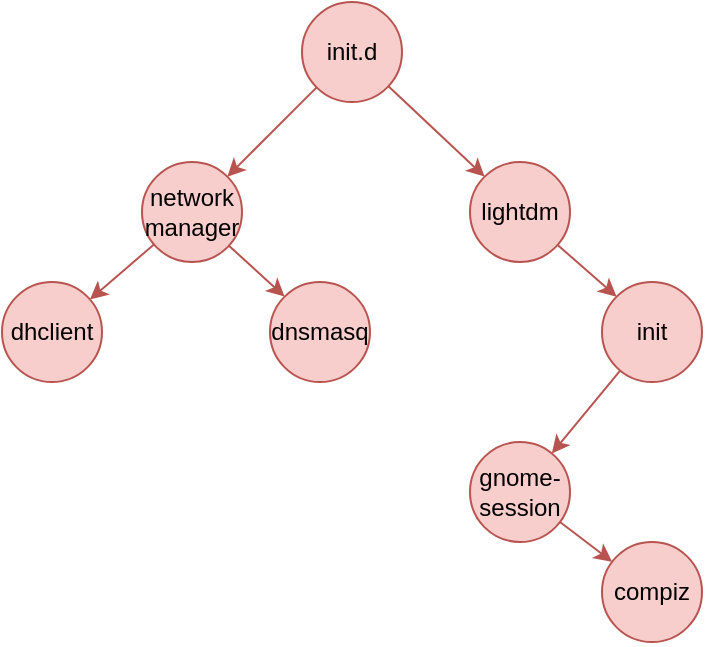 <mxfile version="13.4.2" type="github">
  <diagram id="67wr3U5l7DAJpZReZz4v" name="Page-1">
    <mxGraphModel dx="2066" dy="1105" grid="1" gridSize="10" guides="1" tooltips="1" connect="1" arrows="1" fold="1" page="1" pageScale="1" pageWidth="827" pageHeight="1169" math="0" shadow="0">
      <root>
        <mxCell id="0" />
        <mxCell id="1" parent="0" />
        <mxCell id="zqkX53XnJ3A-r3jD0vPx-9" style="rounded=0;orthogonalLoop=1;jettySize=auto;html=1;entryX=1;entryY=0;entryDx=0;entryDy=0;fillColor=#f8cecc;strokeColor=#b85450;" edge="1" parent="1" source="zqkX53XnJ3A-r3jD0vPx-1" target="zqkX53XnJ3A-r3jD0vPx-2">
          <mxGeometry relative="1" as="geometry" />
        </mxCell>
        <mxCell id="zqkX53XnJ3A-r3jD0vPx-10" style="edgeStyle=none;rounded=0;orthogonalLoop=1;jettySize=auto;html=1;entryX=0;entryY=0;entryDx=0;entryDy=0;fillColor=#f8cecc;strokeColor=#b85450;" edge="1" parent="1" source="zqkX53XnJ3A-r3jD0vPx-1" target="zqkX53XnJ3A-r3jD0vPx-3">
          <mxGeometry relative="1" as="geometry" />
        </mxCell>
        <mxCell id="zqkX53XnJ3A-r3jD0vPx-1" value="init.d" style="ellipse;whiteSpace=wrap;html=1;aspect=fixed;fillColor=#f8cecc;strokeColor=#b85450;" vertex="1" parent="1">
          <mxGeometry x="380" y="270" width="50" height="50" as="geometry" />
        </mxCell>
        <mxCell id="zqkX53XnJ3A-r3jD0vPx-11" style="edgeStyle=none;rounded=0;orthogonalLoop=1;jettySize=auto;html=1;fillColor=#f8cecc;strokeColor=#b85450;" edge="1" parent="1" source="zqkX53XnJ3A-r3jD0vPx-2" target="zqkX53XnJ3A-r3jD0vPx-4">
          <mxGeometry relative="1" as="geometry" />
        </mxCell>
        <mxCell id="zqkX53XnJ3A-r3jD0vPx-12" style="edgeStyle=none;rounded=0;orthogonalLoop=1;jettySize=auto;html=1;entryX=0;entryY=0;entryDx=0;entryDy=0;fillColor=#f8cecc;strokeColor=#b85450;" edge="1" parent="1" source="zqkX53XnJ3A-r3jD0vPx-2" target="zqkX53XnJ3A-r3jD0vPx-5">
          <mxGeometry relative="1" as="geometry" />
        </mxCell>
        <mxCell id="zqkX53XnJ3A-r3jD0vPx-2" value="network&lt;br&gt;manager" style="ellipse;whiteSpace=wrap;html=1;aspect=fixed;fillColor=#f8cecc;strokeColor=#b85450;" vertex="1" parent="1">
          <mxGeometry x="300" y="350" width="50" height="50" as="geometry" />
        </mxCell>
        <mxCell id="zqkX53XnJ3A-r3jD0vPx-13" style="edgeStyle=none;rounded=0;orthogonalLoop=1;jettySize=auto;html=1;entryX=0;entryY=0;entryDx=0;entryDy=0;fillColor=#f8cecc;strokeColor=#b85450;" edge="1" parent="1" source="zqkX53XnJ3A-r3jD0vPx-3" target="zqkX53XnJ3A-r3jD0vPx-6">
          <mxGeometry relative="1" as="geometry" />
        </mxCell>
        <mxCell id="zqkX53XnJ3A-r3jD0vPx-3" value="lightdm" style="ellipse;whiteSpace=wrap;html=1;aspect=fixed;fillColor=#f8cecc;strokeColor=#b85450;" vertex="1" parent="1">
          <mxGeometry x="464" y="350" width="50" height="50" as="geometry" />
        </mxCell>
        <mxCell id="zqkX53XnJ3A-r3jD0vPx-4" value="dhclient" style="ellipse;whiteSpace=wrap;html=1;aspect=fixed;fillColor=#f8cecc;strokeColor=#b85450;" vertex="1" parent="1">
          <mxGeometry x="230" y="410" width="50" height="50" as="geometry" />
        </mxCell>
        <mxCell id="zqkX53XnJ3A-r3jD0vPx-5" value="dnsmasq" style="ellipse;whiteSpace=wrap;html=1;aspect=fixed;fillColor=#f8cecc;strokeColor=#b85450;" vertex="1" parent="1">
          <mxGeometry x="364" y="410" width="50" height="50" as="geometry" />
        </mxCell>
        <mxCell id="zqkX53XnJ3A-r3jD0vPx-14" style="edgeStyle=none;rounded=0;orthogonalLoop=1;jettySize=auto;html=1;fillColor=#f8cecc;strokeColor=#b85450;" edge="1" parent="1" source="zqkX53XnJ3A-r3jD0vPx-6" target="zqkX53XnJ3A-r3jD0vPx-7">
          <mxGeometry relative="1" as="geometry" />
        </mxCell>
        <mxCell id="zqkX53XnJ3A-r3jD0vPx-6" value="init" style="ellipse;whiteSpace=wrap;html=1;aspect=fixed;fillColor=#f8cecc;strokeColor=#b85450;" vertex="1" parent="1">
          <mxGeometry x="530" y="410" width="50" height="50" as="geometry" />
        </mxCell>
        <mxCell id="zqkX53XnJ3A-r3jD0vPx-15" style="edgeStyle=none;rounded=0;orthogonalLoop=1;jettySize=auto;html=1;fillColor=#f8cecc;strokeColor=#b85450;" edge="1" parent="1" source="zqkX53XnJ3A-r3jD0vPx-7" target="zqkX53XnJ3A-r3jD0vPx-8">
          <mxGeometry relative="1" as="geometry" />
        </mxCell>
        <mxCell id="zqkX53XnJ3A-r3jD0vPx-7" value="gnome-session" style="ellipse;whiteSpace=wrap;html=1;aspect=fixed;fillColor=#f8cecc;strokeColor=#b85450;" vertex="1" parent="1">
          <mxGeometry x="464" y="490" width="50" height="50" as="geometry" />
        </mxCell>
        <mxCell id="zqkX53XnJ3A-r3jD0vPx-8" value="compiz" style="ellipse;whiteSpace=wrap;html=1;aspect=fixed;fillColor=#f8cecc;strokeColor=#b85450;" vertex="1" parent="1">
          <mxGeometry x="530" y="540" width="50" height="50" as="geometry" />
        </mxCell>
        <mxCell id="zqkX53XnJ3A-r3jD0vPx-16" style="edgeStyle=none;rounded=0;orthogonalLoop=1;jettySize=auto;html=1;exitX=1;exitY=1;exitDx=0;exitDy=0;fillColor=#f8cecc;strokeColor=#b85450;" edge="1" parent="1" source="zqkX53XnJ3A-r3jD0vPx-8" target="zqkX53XnJ3A-r3jD0vPx-8">
          <mxGeometry relative="1" as="geometry" />
        </mxCell>
      </root>
    </mxGraphModel>
  </diagram>
</mxfile>
